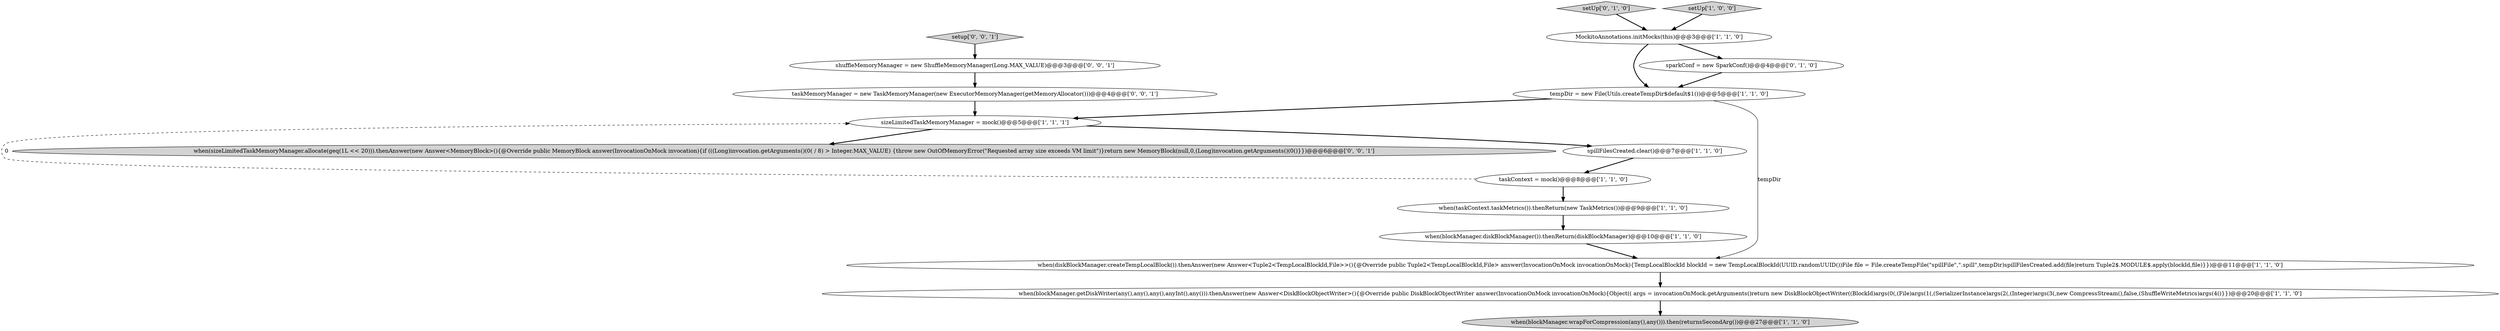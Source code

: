 digraph {
9 [style = filled, label = "when(taskContext.taskMetrics()).thenReturn(new TaskMetrics())@@@9@@@['1', '1', '0']", fillcolor = white, shape = ellipse image = "AAA0AAABBB1BBB"];
2 [style = filled, label = "when(blockManager.diskBlockManager()).thenReturn(diskBlockManager)@@@10@@@['1', '1', '0']", fillcolor = white, shape = ellipse image = "AAA0AAABBB1BBB"];
13 [style = filled, label = "when(sizeLimitedTaskMemoryManager.allocate(geq(1L << 20))).thenAnswer(new Answer<MemoryBlock>(){@Override public MemoryBlock answer(InvocationOnMock invocation){if (((Long)invocation.getArguments()(0( / 8) > Integer.MAX_VALUE) {throw new OutOfMemoryError(\"Requested array size exceeds VM limit\")}return new MemoryBlock(null,0,(Long)invocation.getArguments()(0()}})@@@6@@@['0', '0', '1']", fillcolor = lightgray, shape = ellipse image = "AAA0AAABBB3BBB"];
6 [style = filled, label = "MockitoAnnotations.initMocks(this)@@@3@@@['1', '1', '0']", fillcolor = white, shape = ellipse image = "AAA0AAABBB1BBB"];
8 [style = filled, label = "taskContext = mock()@@@8@@@['1', '1', '0']", fillcolor = white, shape = ellipse image = "AAA0AAABBB1BBB"];
14 [style = filled, label = "setup['0', '0', '1']", fillcolor = lightgray, shape = diamond image = "AAA0AAABBB3BBB"];
10 [style = filled, label = "tempDir = new File(Utils.createTempDir$default$1())@@@5@@@['1', '1', '0']", fillcolor = white, shape = ellipse image = "AAA0AAABBB1BBB"];
12 [style = filled, label = "setUp['0', '1', '0']", fillcolor = lightgray, shape = diamond image = "AAA0AAABBB2BBB"];
11 [style = filled, label = "sparkConf = new SparkConf()@@@4@@@['0', '1', '0']", fillcolor = white, shape = ellipse image = "AAA1AAABBB2BBB"];
15 [style = filled, label = "shuffleMemoryManager = new ShuffleMemoryManager(Long.MAX_VALUE)@@@3@@@['0', '0', '1']", fillcolor = white, shape = ellipse image = "AAA0AAABBB3BBB"];
4 [style = filled, label = "when(diskBlockManager.createTempLocalBlock()).thenAnswer(new Answer<Tuple2<TempLocalBlockId,File>>(){@Override public Tuple2<TempLocalBlockId,File> answer(InvocationOnMock invocationOnMock){TempLocalBlockId blockId = new TempLocalBlockId(UUID.randomUUID())File file = File.createTempFile(\"spillFile\",\".spill\",tempDir)spillFilesCreated.add(file)return Tuple2$.MODULE$.apply(blockId,file)}})@@@11@@@['1', '1', '0']", fillcolor = white, shape = ellipse image = "AAA0AAABBB1BBB"];
0 [style = filled, label = "when(blockManager.getDiskWriter(any(),any(),any(),anyInt(),any())).thenAnswer(new Answer<DiskBlockObjectWriter>(){@Override public DiskBlockObjectWriter answer(InvocationOnMock invocationOnMock){Object(( args = invocationOnMock.getArguments()return new DiskBlockObjectWriter((BlockId)args(0(,(File)args(1(,(SerializerInstance)args(2(,(Integer)args(3(,new CompressStream(),false,(ShuffleWriteMetrics)args(4()}})@@@20@@@['1', '1', '0']", fillcolor = white, shape = ellipse image = "AAA0AAABBB1BBB"];
3 [style = filled, label = "setUp['1', '0', '0']", fillcolor = lightgray, shape = diamond image = "AAA0AAABBB1BBB"];
5 [style = filled, label = "sizeLimitedTaskMemoryManager = mock()@@@5@@@['1', '1', '1']", fillcolor = white, shape = ellipse image = "AAA0AAABBB1BBB"];
16 [style = filled, label = "taskMemoryManager = new TaskMemoryManager(new ExecutorMemoryManager(getMemoryAllocator()))@@@4@@@['0', '0', '1']", fillcolor = white, shape = ellipse image = "AAA0AAABBB3BBB"];
1 [style = filled, label = "spillFilesCreated.clear()@@@7@@@['1', '1', '0']", fillcolor = white, shape = ellipse image = "AAA0AAABBB1BBB"];
7 [style = filled, label = "when(blockManager.wrapForCompression(any(),any())).then(returnsSecondArg())@@@27@@@['1', '1', '0']", fillcolor = lightgray, shape = ellipse image = "AAA0AAABBB1BBB"];
6->11 [style = bold, label=""];
1->8 [style = bold, label=""];
9->2 [style = bold, label=""];
11->10 [style = bold, label=""];
8->9 [style = bold, label=""];
2->4 [style = bold, label=""];
8->5 [style = dashed, label="0"];
14->15 [style = bold, label=""];
10->4 [style = solid, label="tempDir"];
5->13 [style = bold, label=""];
16->5 [style = bold, label=""];
10->5 [style = bold, label=""];
15->16 [style = bold, label=""];
4->0 [style = bold, label=""];
12->6 [style = bold, label=""];
0->7 [style = bold, label=""];
3->6 [style = bold, label=""];
6->10 [style = bold, label=""];
5->1 [style = bold, label=""];
}

